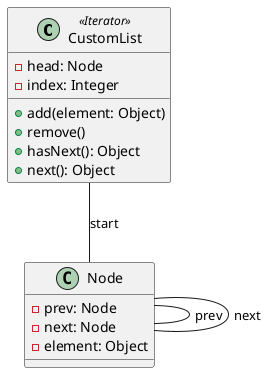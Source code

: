@startuml

' associations
CustomList -- Node: start
Node -- Node: prev
Node -- Node: next

' class definitions
class CustomList <<Iterator>> {
  -head: Node
  -index: Integer
  +add(element: Object)
  +remove()
  +hasNext(): Object
  +next(): Object
}

class Node {
  -prev: Node
  -next: Node
  -element: Object
}

@enduml